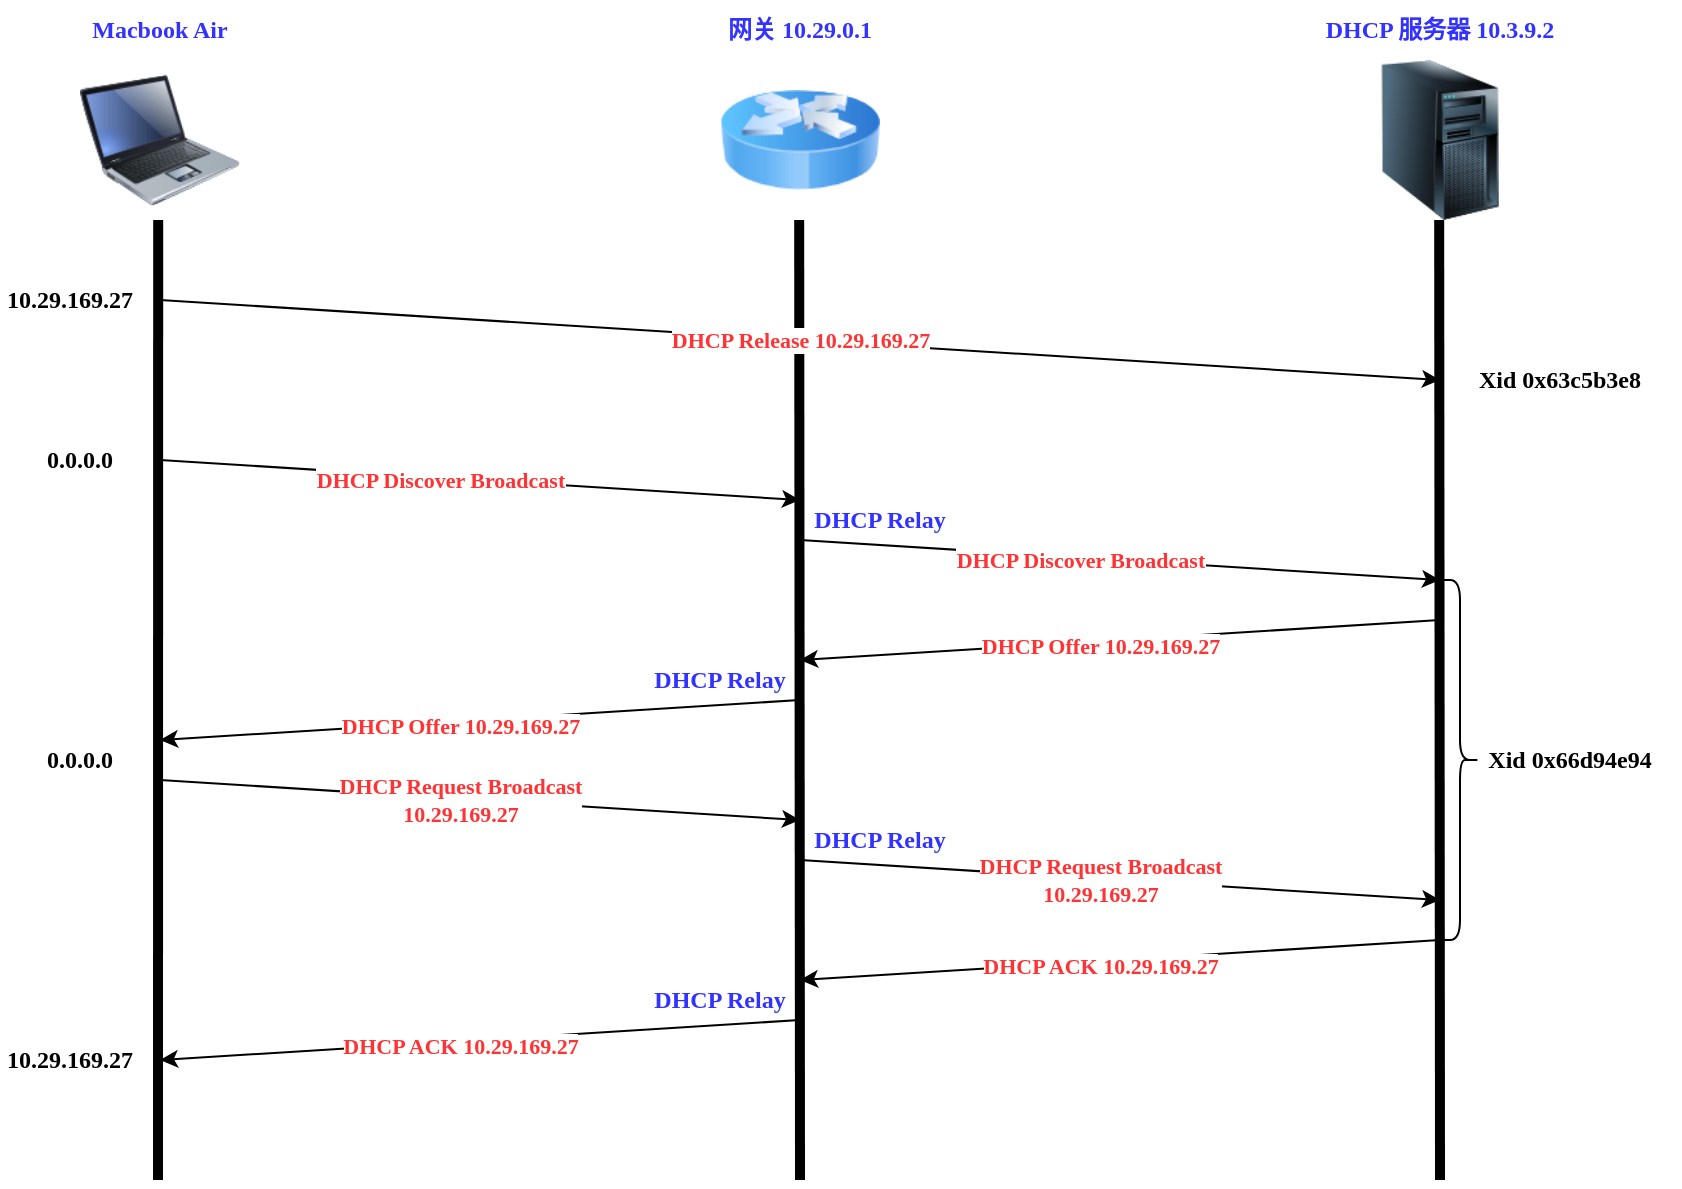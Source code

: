 <mxfile version="27.0.9">
  <diagram name="Page-1" id="55a83fd1-7818-8e21-69c5-c3457e3827bb">
    <mxGraphModel dx="976" dy="663" grid="1" gridSize="10" guides="1" tooltips="1" connect="1" arrows="1" fold="1" page="1" pageScale="1" pageWidth="1100" pageHeight="850" background="none" math="0" shadow="0">
      <root>
        <mxCell id="0" />
        <mxCell id="1" parent="0" />
        <mxCell id="HSnQgAmNcQNBRipC3zWY-1" value="" style="image;html=1;image=img/lib/clip_art/computers/Laptop_128x128.png" parent="1" vertex="1">
          <mxGeometry x="80" y="40" width="80" height="80" as="geometry" />
        </mxCell>
        <mxCell id="HSnQgAmNcQNBRipC3zWY-2" value="" style="endArrow=none;html=1;rounded=0;exitX=0.5;exitY=1;exitDx=0;exitDy=0;strokeWidth=5;" parent="1" edge="1">
          <mxGeometry width="50" height="50" relative="1" as="geometry">
            <mxPoint x="119.09" y="120" as="sourcePoint" />
            <mxPoint x="119" y="600" as="targetPoint" />
          </mxGeometry>
        </mxCell>
        <mxCell id="HSnQgAmNcQNBRipC3zWY-5" value="" style="image;html=1;image=img/lib/clip_art/computers/Server_Tower_128x128.png" parent="1" vertex="1">
          <mxGeometry x="720" y="40" width="80" height="80" as="geometry" />
        </mxCell>
        <mxCell id="HSnQgAmNcQNBRipC3zWY-6" value="" style="image;html=1;image=img/lib/clip_art/networking/Router_Icon_128x128.png" parent="1" vertex="1">
          <mxGeometry x="400" y="40" width="80" height="80" as="geometry" />
        </mxCell>
        <mxCell id="HSnQgAmNcQNBRipC3zWY-7" value="" style="endArrow=none;html=1;rounded=0;exitX=0.5;exitY=1;exitDx=0;exitDy=0;strokeWidth=5;" parent="1" edge="1">
          <mxGeometry width="50" height="50" relative="1" as="geometry">
            <mxPoint x="439.59" y="120" as="sourcePoint" />
            <mxPoint x="440" y="600" as="targetPoint" />
          </mxGeometry>
        </mxCell>
        <mxCell id="HSnQgAmNcQNBRipC3zWY-8" value="" style="endArrow=none;html=1;rounded=0;exitX=0.5;exitY=1;exitDx=0;exitDy=0;strokeWidth=5;" parent="1" edge="1">
          <mxGeometry width="50" height="50" relative="1" as="geometry">
            <mxPoint x="759.59" y="120" as="sourcePoint" />
            <mxPoint x="760" y="600" as="targetPoint" />
          </mxGeometry>
        </mxCell>
        <mxCell id="HSnQgAmNcQNBRipC3zWY-9" value="Macbook Air" style="text;html=1;align=center;verticalAlign=middle;whiteSpace=wrap;rounded=0;fontFamily=Lucida Console;fontStyle=1;labelBackgroundColor=none;fontColor=#3333FF;" parent="1" vertex="1">
          <mxGeometry x="80" y="10" width="80" height="30" as="geometry" />
        </mxCell>
        <mxCell id="HSnQgAmNcQNBRipC3zWY-10" value="网关 10.29.0.1" style="text;html=1;align=center;verticalAlign=middle;whiteSpace=wrap;rounded=0;fontFamily=Lucida Console;fontStyle=1;fontColor=#3333FF;" parent="1" vertex="1">
          <mxGeometry x="400" y="10" width="80" height="30" as="geometry" />
        </mxCell>
        <mxCell id="HSnQgAmNcQNBRipC3zWY-11" value="DHCP 服务器 10.3.9.2" style="text;html=1;align=center;verticalAlign=middle;whiteSpace=wrap;rounded=0;fontFamily=Lucida Console;fontStyle=1;fontColor=#3333FF;" parent="1" vertex="1">
          <mxGeometry x="690" y="10" width="140" height="30" as="geometry" />
        </mxCell>
        <mxCell id="HSnQgAmNcQNBRipC3zWY-12" value="" style="endArrow=classic;html=1;rounded=0;" parent="1" edge="1">
          <mxGeometry width="50" height="50" relative="1" as="geometry">
            <mxPoint x="120" y="160" as="sourcePoint" />
            <mxPoint x="760" y="200" as="targetPoint" />
          </mxGeometry>
        </mxCell>
        <mxCell id="HSnQgAmNcQNBRipC3zWY-13" value="DHCP Release&amp;nbsp;10.29.169.27" style="edgeLabel;html=1;align=center;verticalAlign=middle;resizable=0;points=[];fontFamily=Lucida Console;fontStyle=1;fontColor=#FF3333;" parent="HSnQgAmNcQNBRipC3zWY-12" vertex="1" connectable="0">
          <mxGeometry x="-0.125" relative="1" as="geometry">
            <mxPoint x="40" y="2" as="offset" />
          </mxGeometry>
        </mxCell>
        <mxCell id="HSnQgAmNcQNBRipC3zWY-14" value="10.29.169.27" style="text;html=1;align=center;verticalAlign=middle;whiteSpace=wrap;rounded=0;fontFamily=Lucida Console;fontStyle=1" parent="1" vertex="1">
          <mxGeometry x="40" y="140" width="70" height="40" as="geometry" />
        </mxCell>
        <mxCell id="HSnQgAmNcQNBRipC3zWY-15" value="Xid&amp;nbsp;0x63c5b3e8" style="text;html=1;align=center;verticalAlign=middle;whiteSpace=wrap;rounded=0;fontFamily=Lucida Console;fontStyle=1" parent="1" vertex="1">
          <mxGeometry x="760" y="180" width="120" height="40" as="geometry" />
        </mxCell>
        <mxCell id="HSnQgAmNcQNBRipC3zWY-16" value="0.0.0.0" style="text;html=1;align=center;verticalAlign=middle;whiteSpace=wrap;rounded=0;fontFamily=Lucida Console;fontStyle=1" parent="1" vertex="1">
          <mxGeometry x="40" y="220" width="80" height="40" as="geometry" />
        </mxCell>
        <mxCell id="HSnQgAmNcQNBRipC3zWY-17" value="" style="endArrow=classic;html=1;rounded=0;" parent="1" edge="1">
          <mxGeometry width="50" height="50" relative="1" as="geometry">
            <mxPoint x="120" y="240" as="sourcePoint" />
            <mxPoint x="440" y="260" as="targetPoint" />
          </mxGeometry>
        </mxCell>
        <mxCell id="HSnQgAmNcQNBRipC3zWY-18" value="DHCP Discover Broadcast" style="edgeLabel;html=1;align=center;verticalAlign=middle;resizable=0;points=[];fontFamily=Lucida Console;fontStyle=1;fontColor=#FF3333;" parent="HSnQgAmNcQNBRipC3zWY-17" vertex="1" connectable="0">
          <mxGeometry x="-0.125" relative="1" as="geometry">
            <mxPoint y="1" as="offset" />
          </mxGeometry>
        </mxCell>
        <mxCell id="HSnQgAmNcQNBRipC3zWY-19" value="" style="endArrow=classic;html=1;rounded=0;" parent="1" edge="1">
          <mxGeometry width="50" height="50" relative="1" as="geometry">
            <mxPoint x="440" y="280" as="sourcePoint" />
            <mxPoint x="760" y="300" as="targetPoint" />
          </mxGeometry>
        </mxCell>
        <mxCell id="HSnQgAmNcQNBRipC3zWY-20" value="DHCP Discover Broadcast" style="edgeLabel;html=1;align=center;verticalAlign=middle;resizable=0;points=[];fontFamily=Lucida Console;fontStyle=1;fontColor=#FF3333;" parent="HSnQgAmNcQNBRipC3zWY-19" vertex="1" connectable="0">
          <mxGeometry x="-0.125" relative="1" as="geometry">
            <mxPoint y="1" as="offset" />
          </mxGeometry>
        </mxCell>
        <mxCell id="HSnQgAmNcQNBRipC3zWY-21" value="DHCP Relay" style="text;html=1;align=center;verticalAlign=middle;whiteSpace=wrap;rounded=0;fontFamily=Lucida Console;fontStyle=1;fontColor=#3333FF;" parent="1" vertex="1">
          <mxGeometry x="440" y="260" width="80" height="20" as="geometry" />
        </mxCell>
        <mxCell id="HSnQgAmNcQNBRipC3zWY-22" value="" style="endArrow=classic;html=1;rounded=0;" parent="1" edge="1">
          <mxGeometry width="50" height="50" relative="1" as="geometry">
            <mxPoint x="760" y="320" as="sourcePoint" />
            <mxPoint x="440" y="340" as="targetPoint" />
          </mxGeometry>
        </mxCell>
        <mxCell id="HSnQgAmNcQNBRipC3zWY-23" value="DHCP Offer 10.29.169.27" style="edgeLabel;html=1;align=center;verticalAlign=middle;resizable=0;points=[];fontStyle=1;fontFamily=Lucida Console;fontColor=#FF3333;" parent="HSnQgAmNcQNBRipC3zWY-22" vertex="1" connectable="0">
          <mxGeometry x="0.287" relative="1" as="geometry">
            <mxPoint x="36" as="offset" />
          </mxGeometry>
        </mxCell>
        <mxCell id="HSnQgAmNcQNBRipC3zWY-24" value="" style="endArrow=classic;html=1;rounded=0;" parent="1" edge="1">
          <mxGeometry width="50" height="50" relative="1" as="geometry">
            <mxPoint x="440" y="360" as="sourcePoint" />
            <mxPoint x="120" y="380" as="targetPoint" />
          </mxGeometry>
        </mxCell>
        <mxCell id="HSnQgAmNcQNBRipC3zWY-25" value="DHCP Offer 10.29.169.27" style="edgeLabel;html=1;align=center;verticalAlign=middle;resizable=0;points=[];fontStyle=1;fontFamily=Lucida Console;fontColor=#FF3333;" parent="HSnQgAmNcQNBRipC3zWY-24" vertex="1" connectable="0">
          <mxGeometry x="0.287" relative="1" as="geometry">
            <mxPoint x="36" as="offset" />
          </mxGeometry>
        </mxCell>
        <mxCell id="HSnQgAmNcQNBRipC3zWY-28" value="DHCP Relay" style="text;html=1;align=center;verticalAlign=middle;whiteSpace=wrap;rounded=0;fontFamily=Lucida Console;fontStyle=1;fontColor=#3333FF;" parent="1" vertex="1">
          <mxGeometry x="360" y="340" width="80" height="20" as="geometry" />
        </mxCell>
        <mxCell id="HSnQgAmNcQNBRipC3zWY-29" value="Xid&amp;nbsp;0x66d94e94" style="text;html=1;align=center;verticalAlign=middle;whiteSpace=wrap;rounded=0;fontFamily=Lucida Console;fontStyle=1" parent="1" vertex="1">
          <mxGeometry x="770" y="370" width="110" height="40" as="geometry" />
        </mxCell>
        <mxCell id="HSnQgAmNcQNBRipC3zWY-30" value="" style="shape=curlyBracket;whiteSpace=wrap;html=1;rounded=1;flipH=1;labelPosition=right;verticalLabelPosition=middle;align=left;verticalAlign=middle;" parent="1" vertex="1">
          <mxGeometry x="760" y="300" width="20" height="180" as="geometry" />
        </mxCell>
        <mxCell id="HSnQgAmNcQNBRipC3zWY-31" value="0.0.0.0" style="text;html=1;align=center;verticalAlign=middle;whiteSpace=wrap;rounded=0;fontFamily=Lucida Console;fontStyle=1" parent="1" vertex="1">
          <mxGeometry x="40" y="370" width="80" height="40" as="geometry" />
        </mxCell>
        <mxCell id="HSnQgAmNcQNBRipC3zWY-32" value="" style="endArrow=classic;html=1;rounded=0;" parent="1" edge="1">
          <mxGeometry width="50" height="50" relative="1" as="geometry">
            <mxPoint x="120" y="400" as="sourcePoint" />
            <mxPoint x="440" y="420" as="targetPoint" />
          </mxGeometry>
        </mxCell>
        <mxCell id="HSnQgAmNcQNBRipC3zWY-33" value="DHCP Request Broadcast&lt;div&gt;10.29.169.27&lt;/div&gt;" style="edgeLabel;html=1;align=center;verticalAlign=middle;resizable=0;points=[];fontFamily=Lucida Console;fontStyle=1;fontColor=#FF3333;" parent="HSnQgAmNcQNBRipC3zWY-32" vertex="1" connectable="0">
          <mxGeometry x="-0.125" relative="1" as="geometry">
            <mxPoint x="10" y="1" as="offset" />
          </mxGeometry>
        </mxCell>
        <mxCell id="HSnQgAmNcQNBRipC3zWY-34" value="" style="endArrow=classic;html=1;rounded=0;" parent="1" edge="1">
          <mxGeometry width="50" height="50" relative="1" as="geometry">
            <mxPoint x="440" y="440" as="sourcePoint" />
            <mxPoint x="760" y="460" as="targetPoint" />
          </mxGeometry>
        </mxCell>
        <mxCell id="HSnQgAmNcQNBRipC3zWY-35" value="DHCP Request Broadcast&lt;div&gt;10.29.169.27&lt;/div&gt;" style="edgeLabel;html=1;align=center;verticalAlign=middle;resizable=0;points=[];fontFamily=Lucida Console;fontStyle=1;fontColor=#FF3333;" parent="HSnQgAmNcQNBRipC3zWY-34" vertex="1" connectable="0">
          <mxGeometry x="-0.125" relative="1" as="geometry">
            <mxPoint x="10" y="1" as="offset" />
          </mxGeometry>
        </mxCell>
        <mxCell id="HSnQgAmNcQNBRipC3zWY-36" value="DHCP Relay" style="text;html=1;align=center;verticalAlign=middle;whiteSpace=wrap;rounded=0;fontFamily=Lucida Console;fontStyle=1;fontColor=#3333FF;" parent="1" vertex="1">
          <mxGeometry x="440" y="420" width="80" height="20" as="geometry" />
        </mxCell>
        <mxCell id="HSnQgAmNcQNBRipC3zWY-37" value="" style="endArrow=classic;html=1;rounded=0;" parent="1" edge="1">
          <mxGeometry width="50" height="50" relative="1" as="geometry">
            <mxPoint x="760" y="480" as="sourcePoint" />
            <mxPoint x="440" y="500" as="targetPoint" />
          </mxGeometry>
        </mxCell>
        <mxCell id="HSnQgAmNcQNBRipC3zWY-38" value="DHCP ACK 10.29.169.27" style="edgeLabel;html=1;align=center;verticalAlign=middle;resizable=0;points=[];fontStyle=1;fontFamily=Lucida Console;fontColor=#FF3333;" parent="HSnQgAmNcQNBRipC3zWY-37" vertex="1" connectable="0">
          <mxGeometry x="0.287" relative="1" as="geometry">
            <mxPoint x="36" as="offset" />
          </mxGeometry>
        </mxCell>
        <mxCell id="HSnQgAmNcQNBRipC3zWY-39" value="" style="endArrow=classic;html=1;rounded=0;" parent="1" edge="1">
          <mxGeometry width="50" height="50" relative="1" as="geometry">
            <mxPoint x="440" y="520" as="sourcePoint" />
            <mxPoint x="120" y="540" as="targetPoint" />
          </mxGeometry>
        </mxCell>
        <mxCell id="HSnQgAmNcQNBRipC3zWY-40" value="DHCP ACK 10.29.169.27" style="edgeLabel;html=1;align=center;verticalAlign=middle;resizable=0;points=[];fontStyle=1;fontFamily=Lucida Console;fontColor=#FF3333;" parent="HSnQgAmNcQNBRipC3zWY-39" vertex="1" connectable="0">
          <mxGeometry x="0.287" relative="1" as="geometry">
            <mxPoint x="36" as="offset" />
          </mxGeometry>
        </mxCell>
        <mxCell id="HSnQgAmNcQNBRipC3zWY-41" value="10.29.169.27" style="text;html=1;align=center;verticalAlign=middle;whiteSpace=wrap;rounded=0;fontFamily=Lucida Console;fontStyle=1" parent="1" vertex="1">
          <mxGeometry x="40" y="520" width="70" height="40" as="geometry" />
        </mxCell>
        <mxCell id="HSnQgAmNcQNBRipC3zWY-42" value="DHCP Relay" style="text;html=1;align=center;verticalAlign=middle;whiteSpace=wrap;rounded=0;fontFamily=Lucida Console;fontStyle=1;fontColor=#3333FF;" parent="1" vertex="1">
          <mxGeometry x="360" y="500" width="80" height="20" as="geometry" />
        </mxCell>
      </root>
    </mxGraphModel>
  </diagram>
</mxfile>
